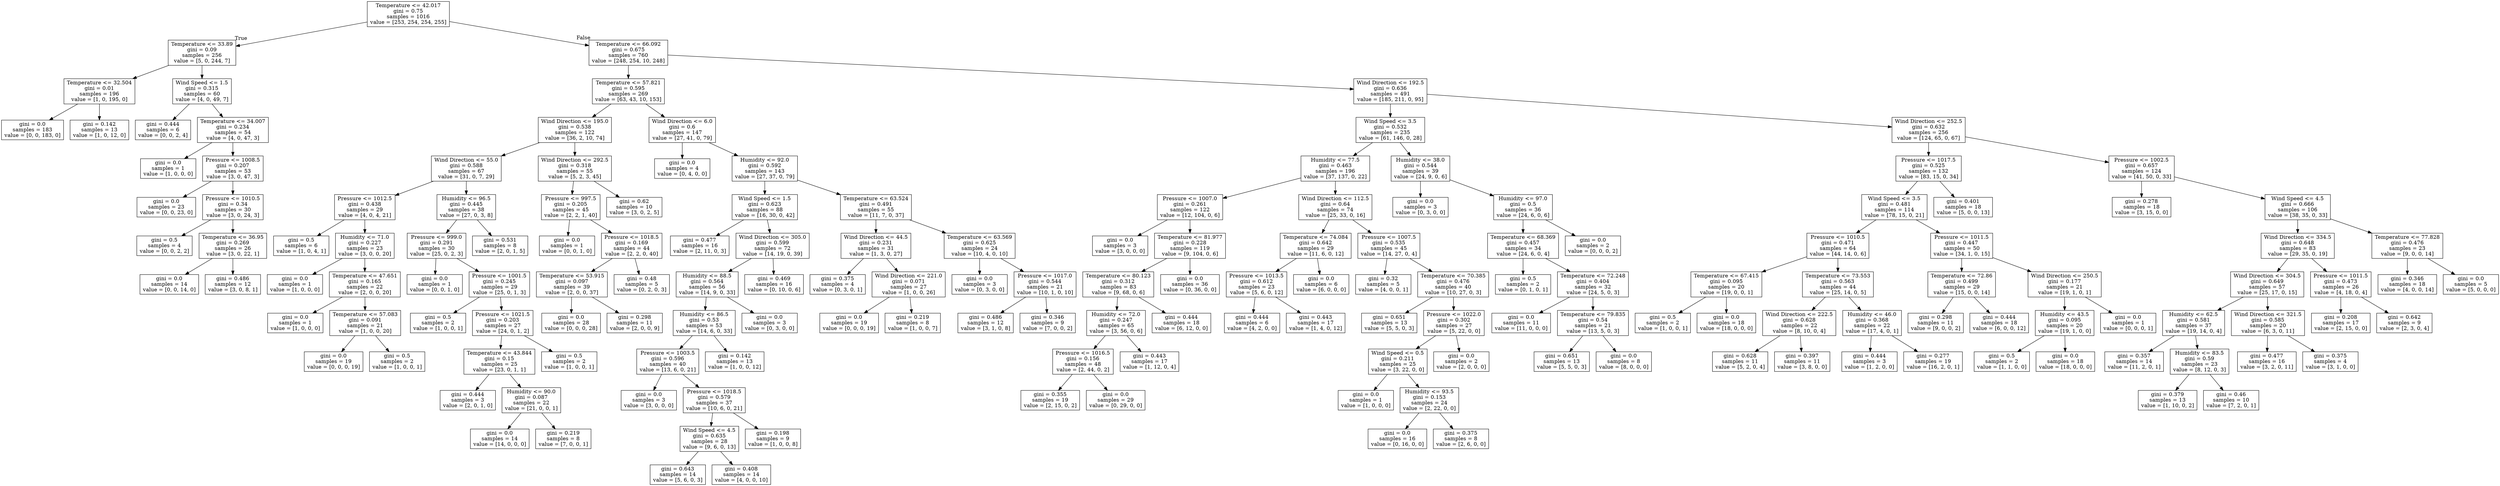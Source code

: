 digraph Tree {
node [shape=box] ;
0 [label="Temperature <= 42.017\ngini = 0.75\nsamples = 1016\nvalue = [253, 254, 254, 255]"] ;
1 [label="Temperature <= 33.89\ngini = 0.09\nsamples = 256\nvalue = [5, 0, 244, 7]"] ;
0 -> 1 [labeldistance=2.5, labelangle=45, headlabel="True"] ;
2 [label="Temperature <= 32.504\ngini = 0.01\nsamples = 196\nvalue = [1, 0, 195, 0]"] ;
1 -> 2 ;
3 [label="gini = 0.0\nsamples = 183\nvalue = [0, 0, 183, 0]"] ;
2 -> 3 ;
4 [label="gini = 0.142\nsamples = 13\nvalue = [1, 0, 12, 0]"] ;
2 -> 4 ;
5 [label="Wind Speed <= 1.5\ngini = 0.315\nsamples = 60\nvalue = [4, 0, 49, 7]"] ;
1 -> 5 ;
6 [label="gini = 0.444\nsamples = 6\nvalue = [0, 0, 2, 4]"] ;
5 -> 6 ;
7 [label="Temperature <= 34.007\ngini = 0.234\nsamples = 54\nvalue = [4, 0, 47, 3]"] ;
5 -> 7 ;
8 [label="gini = 0.0\nsamples = 1\nvalue = [1, 0, 0, 0]"] ;
7 -> 8 ;
9 [label="Pressure <= 1008.5\ngini = 0.207\nsamples = 53\nvalue = [3, 0, 47, 3]"] ;
7 -> 9 ;
10 [label="gini = 0.0\nsamples = 23\nvalue = [0, 0, 23, 0]"] ;
9 -> 10 ;
11 [label="Pressure <= 1010.5\ngini = 0.34\nsamples = 30\nvalue = [3, 0, 24, 3]"] ;
9 -> 11 ;
12 [label="gini = 0.5\nsamples = 4\nvalue = [0, 0, 2, 2]"] ;
11 -> 12 ;
13 [label="Temperature <= 36.95\ngini = 0.269\nsamples = 26\nvalue = [3, 0, 22, 1]"] ;
11 -> 13 ;
14 [label="gini = 0.0\nsamples = 14\nvalue = [0, 0, 14, 0]"] ;
13 -> 14 ;
15 [label="gini = 0.486\nsamples = 12\nvalue = [3, 0, 8, 1]"] ;
13 -> 15 ;
16 [label="Temperature <= 66.092\ngini = 0.675\nsamples = 760\nvalue = [248, 254, 10, 248]"] ;
0 -> 16 [labeldistance=2.5, labelangle=-45, headlabel="False"] ;
17 [label="Temperature <= 57.821\ngini = 0.595\nsamples = 269\nvalue = [63, 43, 10, 153]"] ;
16 -> 17 ;
18 [label="Wind Direction <= 195.0\ngini = 0.538\nsamples = 122\nvalue = [36, 2, 10, 74]"] ;
17 -> 18 ;
19 [label="Wind Direction <= 55.0\ngini = 0.588\nsamples = 67\nvalue = [31, 0, 7, 29]"] ;
18 -> 19 ;
20 [label="Pressure <= 1012.5\ngini = 0.438\nsamples = 29\nvalue = [4, 0, 4, 21]"] ;
19 -> 20 ;
21 [label="gini = 0.5\nsamples = 6\nvalue = [1, 0, 4, 1]"] ;
20 -> 21 ;
22 [label="Humidity <= 71.0\ngini = 0.227\nsamples = 23\nvalue = [3, 0, 0, 20]"] ;
20 -> 22 ;
23 [label="gini = 0.0\nsamples = 1\nvalue = [1, 0, 0, 0]"] ;
22 -> 23 ;
24 [label="Temperature <= 47.651\ngini = 0.165\nsamples = 22\nvalue = [2, 0, 0, 20]"] ;
22 -> 24 ;
25 [label="gini = 0.0\nsamples = 1\nvalue = [1, 0, 0, 0]"] ;
24 -> 25 ;
26 [label="Temperature <= 57.083\ngini = 0.091\nsamples = 21\nvalue = [1, 0, 0, 20]"] ;
24 -> 26 ;
27 [label="gini = 0.0\nsamples = 19\nvalue = [0, 0, 0, 19]"] ;
26 -> 27 ;
28 [label="gini = 0.5\nsamples = 2\nvalue = [1, 0, 0, 1]"] ;
26 -> 28 ;
29 [label="Humidity <= 96.5\ngini = 0.445\nsamples = 38\nvalue = [27, 0, 3, 8]"] ;
19 -> 29 ;
30 [label="Pressure <= 999.0\ngini = 0.291\nsamples = 30\nvalue = [25, 0, 2, 3]"] ;
29 -> 30 ;
31 [label="gini = 0.0\nsamples = 1\nvalue = [0, 0, 1, 0]"] ;
30 -> 31 ;
32 [label="Pressure <= 1001.5\ngini = 0.245\nsamples = 29\nvalue = [25, 0, 1, 3]"] ;
30 -> 32 ;
33 [label="gini = 0.5\nsamples = 2\nvalue = [1, 0, 0, 1]"] ;
32 -> 33 ;
34 [label="Pressure <= 1021.5\ngini = 0.203\nsamples = 27\nvalue = [24, 0, 1, 2]"] ;
32 -> 34 ;
35 [label="Temperature <= 43.844\ngini = 0.15\nsamples = 25\nvalue = [23, 0, 1, 1]"] ;
34 -> 35 ;
36 [label="gini = 0.444\nsamples = 3\nvalue = [2, 0, 1, 0]"] ;
35 -> 36 ;
37 [label="Humidity <= 90.0\ngini = 0.087\nsamples = 22\nvalue = [21, 0, 0, 1]"] ;
35 -> 37 ;
38 [label="gini = 0.0\nsamples = 14\nvalue = [14, 0, 0, 0]"] ;
37 -> 38 ;
39 [label="gini = 0.219\nsamples = 8\nvalue = [7, 0, 0, 1]"] ;
37 -> 39 ;
40 [label="gini = 0.5\nsamples = 2\nvalue = [1, 0, 0, 1]"] ;
34 -> 40 ;
41 [label="gini = 0.531\nsamples = 8\nvalue = [2, 0, 1, 5]"] ;
29 -> 41 ;
42 [label="Wind Direction <= 292.5\ngini = 0.318\nsamples = 55\nvalue = [5, 2, 3, 45]"] ;
18 -> 42 ;
43 [label="Pressure <= 997.5\ngini = 0.205\nsamples = 45\nvalue = [2, 2, 1, 40]"] ;
42 -> 43 ;
44 [label="gini = 0.0\nsamples = 1\nvalue = [0, 0, 1, 0]"] ;
43 -> 44 ;
45 [label="Pressure <= 1018.5\ngini = 0.169\nsamples = 44\nvalue = [2, 2, 0, 40]"] ;
43 -> 45 ;
46 [label="Temperature <= 53.915\ngini = 0.097\nsamples = 39\nvalue = [2, 0, 0, 37]"] ;
45 -> 46 ;
47 [label="gini = 0.0\nsamples = 28\nvalue = [0, 0, 0, 28]"] ;
46 -> 47 ;
48 [label="gini = 0.298\nsamples = 11\nvalue = [2, 0, 0, 9]"] ;
46 -> 48 ;
49 [label="gini = 0.48\nsamples = 5\nvalue = [0, 2, 0, 3]"] ;
45 -> 49 ;
50 [label="gini = 0.62\nsamples = 10\nvalue = [3, 0, 2, 5]"] ;
42 -> 50 ;
51 [label="Wind Direction <= 6.0\ngini = 0.6\nsamples = 147\nvalue = [27, 41, 0, 79]"] ;
17 -> 51 ;
52 [label="gini = 0.0\nsamples = 4\nvalue = [0, 4, 0, 0]"] ;
51 -> 52 ;
53 [label="Humidity <= 92.0\ngini = 0.592\nsamples = 143\nvalue = [27, 37, 0, 79]"] ;
51 -> 53 ;
54 [label="Wind Speed <= 1.5\ngini = 0.623\nsamples = 88\nvalue = [16, 30, 0, 42]"] ;
53 -> 54 ;
55 [label="gini = 0.477\nsamples = 16\nvalue = [2, 11, 0, 3]"] ;
54 -> 55 ;
56 [label="Wind Direction <= 305.0\ngini = 0.599\nsamples = 72\nvalue = [14, 19, 0, 39]"] ;
54 -> 56 ;
57 [label="Humidity <= 88.5\ngini = 0.564\nsamples = 56\nvalue = [14, 9, 0, 33]"] ;
56 -> 57 ;
58 [label="Humidity <= 86.5\ngini = 0.53\nsamples = 53\nvalue = [14, 6, 0, 33]"] ;
57 -> 58 ;
59 [label="Pressure <= 1003.5\ngini = 0.596\nsamples = 40\nvalue = [13, 6, 0, 21]"] ;
58 -> 59 ;
60 [label="gini = 0.0\nsamples = 3\nvalue = [3, 0, 0, 0]"] ;
59 -> 60 ;
61 [label="Pressure <= 1018.5\ngini = 0.579\nsamples = 37\nvalue = [10, 6, 0, 21]"] ;
59 -> 61 ;
62 [label="Wind Speed <= 4.5\ngini = 0.635\nsamples = 28\nvalue = [9, 6, 0, 13]"] ;
61 -> 62 ;
63 [label="gini = 0.643\nsamples = 14\nvalue = [5, 6, 0, 3]"] ;
62 -> 63 ;
64 [label="gini = 0.408\nsamples = 14\nvalue = [4, 0, 0, 10]"] ;
62 -> 64 ;
65 [label="gini = 0.198\nsamples = 9\nvalue = [1, 0, 0, 8]"] ;
61 -> 65 ;
66 [label="gini = 0.142\nsamples = 13\nvalue = [1, 0, 0, 12]"] ;
58 -> 66 ;
67 [label="gini = 0.0\nsamples = 3\nvalue = [0, 3, 0, 0]"] ;
57 -> 67 ;
68 [label="gini = 0.469\nsamples = 16\nvalue = [0, 10, 0, 6]"] ;
56 -> 68 ;
69 [label="Temperature <= 63.524\ngini = 0.491\nsamples = 55\nvalue = [11, 7, 0, 37]"] ;
53 -> 69 ;
70 [label="Wind Direction <= 44.5\ngini = 0.231\nsamples = 31\nvalue = [1, 3, 0, 27]"] ;
69 -> 70 ;
71 [label="gini = 0.375\nsamples = 4\nvalue = [0, 3, 0, 1]"] ;
70 -> 71 ;
72 [label="Wind Direction <= 221.0\ngini = 0.071\nsamples = 27\nvalue = [1, 0, 0, 26]"] ;
70 -> 72 ;
73 [label="gini = 0.0\nsamples = 19\nvalue = [0, 0, 0, 19]"] ;
72 -> 73 ;
74 [label="gini = 0.219\nsamples = 8\nvalue = [1, 0, 0, 7]"] ;
72 -> 74 ;
75 [label="Temperature <= 63.569\ngini = 0.625\nsamples = 24\nvalue = [10, 4, 0, 10]"] ;
69 -> 75 ;
76 [label="gini = 0.0\nsamples = 3\nvalue = [0, 3, 0, 0]"] ;
75 -> 76 ;
77 [label="Pressure <= 1017.0\ngini = 0.544\nsamples = 21\nvalue = [10, 1, 0, 10]"] ;
75 -> 77 ;
78 [label="gini = 0.486\nsamples = 12\nvalue = [3, 1, 0, 8]"] ;
77 -> 78 ;
79 [label="gini = 0.346\nsamples = 9\nvalue = [7, 0, 0, 2]"] ;
77 -> 79 ;
80 [label="Wind Direction <= 192.5\ngini = 0.636\nsamples = 491\nvalue = [185, 211, 0, 95]"] ;
16 -> 80 ;
81 [label="Wind Speed <= 3.5\ngini = 0.532\nsamples = 235\nvalue = [61, 146, 0, 28]"] ;
80 -> 81 ;
82 [label="Humidity <= 77.5\ngini = 0.463\nsamples = 196\nvalue = [37, 137, 0, 22]"] ;
81 -> 82 ;
83 [label="Pressure <= 1007.0\ngini = 0.261\nsamples = 122\nvalue = [12, 104, 0, 6]"] ;
82 -> 83 ;
84 [label="gini = 0.0\nsamples = 3\nvalue = [3, 0, 0, 0]"] ;
83 -> 84 ;
85 [label="Temperature <= 81.977\ngini = 0.228\nsamples = 119\nvalue = [9, 104, 0, 6]"] ;
83 -> 85 ;
86 [label="Temperature <= 80.123\ngini = 0.312\nsamples = 83\nvalue = [9, 68, 0, 6]"] ;
85 -> 86 ;
87 [label="Humidity <= 72.0\ngini = 0.247\nsamples = 65\nvalue = [3, 56, 0, 6]"] ;
86 -> 87 ;
88 [label="Pressure <= 1016.5\ngini = 0.156\nsamples = 48\nvalue = [2, 44, 0, 2]"] ;
87 -> 88 ;
89 [label="gini = 0.355\nsamples = 19\nvalue = [2, 15, 0, 2]"] ;
88 -> 89 ;
90 [label="gini = 0.0\nsamples = 29\nvalue = [0, 29, 0, 0]"] ;
88 -> 90 ;
91 [label="gini = 0.443\nsamples = 17\nvalue = [1, 12, 0, 4]"] ;
87 -> 91 ;
92 [label="gini = 0.444\nsamples = 18\nvalue = [6, 12, 0, 0]"] ;
86 -> 92 ;
93 [label="gini = 0.0\nsamples = 36\nvalue = [0, 36, 0, 0]"] ;
85 -> 93 ;
94 [label="Wind Direction <= 112.5\ngini = 0.64\nsamples = 74\nvalue = [25, 33, 0, 16]"] ;
82 -> 94 ;
95 [label="Temperature <= 74.084\ngini = 0.642\nsamples = 29\nvalue = [11, 6, 0, 12]"] ;
94 -> 95 ;
96 [label="Pressure <= 1013.5\ngini = 0.612\nsamples = 23\nvalue = [5, 6, 0, 12]"] ;
95 -> 96 ;
97 [label="gini = 0.444\nsamples = 6\nvalue = [4, 2, 0, 0]"] ;
96 -> 97 ;
98 [label="gini = 0.443\nsamples = 17\nvalue = [1, 4, 0, 12]"] ;
96 -> 98 ;
99 [label="gini = 0.0\nsamples = 6\nvalue = [6, 0, 0, 0]"] ;
95 -> 99 ;
100 [label="Pressure <= 1007.5\ngini = 0.535\nsamples = 45\nvalue = [14, 27, 0, 4]"] ;
94 -> 100 ;
101 [label="gini = 0.32\nsamples = 5\nvalue = [4, 0, 0, 1]"] ;
100 -> 101 ;
102 [label="Temperature <= 70.385\ngini = 0.476\nsamples = 40\nvalue = [10, 27, 0, 3]"] ;
100 -> 102 ;
103 [label="gini = 0.651\nsamples = 13\nvalue = [5, 5, 0, 3]"] ;
102 -> 103 ;
104 [label="Pressure <= 1022.0\ngini = 0.302\nsamples = 27\nvalue = [5, 22, 0, 0]"] ;
102 -> 104 ;
105 [label="Wind Speed <= 0.5\ngini = 0.211\nsamples = 25\nvalue = [3, 22, 0, 0]"] ;
104 -> 105 ;
106 [label="gini = 0.0\nsamples = 1\nvalue = [1, 0, 0, 0]"] ;
105 -> 106 ;
107 [label="Humidity <= 93.5\ngini = 0.153\nsamples = 24\nvalue = [2, 22, 0, 0]"] ;
105 -> 107 ;
108 [label="gini = 0.0\nsamples = 16\nvalue = [0, 16, 0, 0]"] ;
107 -> 108 ;
109 [label="gini = 0.375\nsamples = 8\nvalue = [2, 6, 0, 0]"] ;
107 -> 109 ;
110 [label="gini = 0.0\nsamples = 2\nvalue = [2, 0, 0, 0]"] ;
104 -> 110 ;
111 [label="Humidity <= 38.0\ngini = 0.544\nsamples = 39\nvalue = [24, 9, 0, 6]"] ;
81 -> 111 ;
112 [label="gini = 0.0\nsamples = 3\nvalue = [0, 3, 0, 0]"] ;
111 -> 112 ;
113 [label="Humidity <= 97.0\ngini = 0.5\nsamples = 36\nvalue = [24, 6, 0, 6]"] ;
111 -> 113 ;
114 [label="Temperature <= 68.369\ngini = 0.457\nsamples = 34\nvalue = [24, 6, 0, 4]"] ;
113 -> 114 ;
115 [label="gini = 0.5\nsamples = 2\nvalue = [0, 1, 0, 1]"] ;
114 -> 115 ;
116 [label="Temperature <= 72.248\ngini = 0.404\nsamples = 32\nvalue = [24, 5, 0, 3]"] ;
114 -> 116 ;
117 [label="gini = 0.0\nsamples = 11\nvalue = [11, 0, 0, 0]"] ;
116 -> 117 ;
118 [label="Temperature <= 79.835\ngini = 0.54\nsamples = 21\nvalue = [13, 5, 0, 3]"] ;
116 -> 118 ;
119 [label="gini = 0.651\nsamples = 13\nvalue = [5, 5, 0, 3]"] ;
118 -> 119 ;
120 [label="gini = 0.0\nsamples = 8\nvalue = [8, 0, 0, 0]"] ;
118 -> 120 ;
121 [label="gini = 0.0\nsamples = 2\nvalue = [0, 0, 0, 2]"] ;
113 -> 121 ;
122 [label="Wind Direction <= 252.5\ngini = 0.632\nsamples = 256\nvalue = [124, 65, 0, 67]"] ;
80 -> 122 ;
123 [label="Pressure <= 1017.5\ngini = 0.525\nsamples = 132\nvalue = [83, 15, 0, 34]"] ;
122 -> 123 ;
124 [label="Wind Speed <= 3.5\ngini = 0.481\nsamples = 114\nvalue = [78, 15, 0, 21]"] ;
123 -> 124 ;
125 [label="Pressure <= 1010.5\ngini = 0.471\nsamples = 64\nvalue = [44, 14, 0, 6]"] ;
124 -> 125 ;
126 [label="Temperature <= 67.415\ngini = 0.095\nsamples = 20\nvalue = [19, 0, 0, 1]"] ;
125 -> 126 ;
127 [label="gini = 0.5\nsamples = 2\nvalue = [1, 0, 0, 1]"] ;
126 -> 127 ;
128 [label="gini = 0.0\nsamples = 18\nvalue = [18, 0, 0, 0]"] ;
126 -> 128 ;
129 [label="Temperature <= 73.553\ngini = 0.563\nsamples = 44\nvalue = [25, 14, 0, 5]"] ;
125 -> 129 ;
130 [label="Wind Direction <= 222.5\ngini = 0.628\nsamples = 22\nvalue = [8, 10, 0, 4]"] ;
129 -> 130 ;
131 [label="gini = 0.628\nsamples = 11\nvalue = [5, 2, 0, 4]"] ;
130 -> 131 ;
132 [label="gini = 0.397\nsamples = 11\nvalue = [3, 8, 0, 0]"] ;
130 -> 132 ;
133 [label="Humidity <= 46.0\ngini = 0.368\nsamples = 22\nvalue = [17, 4, 0, 1]"] ;
129 -> 133 ;
134 [label="gini = 0.444\nsamples = 3\nvalue = [1, 2, 0, 0]"] ;
133 -> 134 ;
135 [label="gini = 0.277\nsamples = 19\nvalue = [16, 2, 0, 1]"] ;
133 -> 135 ;
136 [label="Pressure <= 1011.5\ngini = 0.447\nsamples = 50\nvalue = [34, 1, 0, 15]"] ;
124 -> 136 ;
137 [label="Temperature <= 72.86\ngini = 0.499\nsamples = 29\nvalue = [15, 0, 0, 14]"] ;
136 -> 137 ;
138 [label="gini = 0.298\nsamples = 11\nvalue = [9, 0, 0, 2]"] ;
137 -> 138 ;
139 [label="gini = 0.444\nsamples = 18\nvalue = [6, 0, 0, 12]"] ;
137 -> 139 ;
140 [label="Wind Direction <= 250.5\ngini = 0.177\nsamples = 21\nvalue = [19, 1, 0, 1]"] ;
136 -> 140 ;
141 [label="Humidity <= 43.5\ngini = 0.095\nsamples = 20\nvalue = [19, 1, 0, 0]"] ;
140 -> 141 ;
142 [label="gini = 0.5\nsamples = 2\nvalue = [1, 1, 0, 0]"] ;
141 -> 142 ;
143 [label="gini = 0.0\nsamples = 18\nvalue = [18, 0, 0, 0]"] ;
141 -> 143 ;
144 [label="gini = 0.0\nsamples = 1\nvalue = [0, 0, 0, 1]"] ;
140 -> 144 ;
145 [label="gini = 0.401\nsamples = 18\nvalue = [5, 0, 0, 13]"] ;
123 -> 145 ;
146 [label="Pressure <= 1002.5\ngini = 0.657\nsamples = 124\nvalue = [41, 50, 0, 33]"] ;
122 -> 146 ;
147 [label="gini = 0.278\nsamples = 18\nvalue = [3, 15, 0, 0]"] ;
146 -> 147 ;
148 [label="Wind Speed <= 4.5\ngini = 0.666\nsamples = 106\nvalue = [38, 35, 0, 33]"] ;
146 -> 148 ;
149 [label="Wind Direction <= 334.5\ngini = 0.648\nsamples = 83\nvalue = [29, 35, 0, 19]"] ;
148 -> 149 ;
150 [label="Wind Direction <= 304.5\ngini = 0.649\nsamples = 57\nvalue = [25, 17, 0, 15]"] ;
149 -> 150 ;
151 [label="Humidity <= 62.5\ngini = 0.581\nsamples = 37\nvalue = [19, 14, 0, 4]"] ;
150 -> 151 ;
152 [label="gini = 0.357\nsamples = 14\nvalue = [11, 2, 0, 1]"] ;
151 -> 152 ;
153 [label="Humidity <= 83.5\ngini = 0.59\nsamples = 23\nvalue = [8, 12, 0, 3]"] ;
151 -> 153 ;
154 [label="gini = 0.379\nsamples = 13\nvalue = [1, 10, 0, 2]"] ;
153 -> 154 ;
155 [label="gini = 0.46\nsamples = 10\nvalue = [7, 2, 0, 1]"] ;
153 -> 155 ;
156 [label="Wind Direction <= 321.5\ngini = 0.585\nsamples = 20\nvalue = [6, 3, 0, 11]"] ;
150 -> 156 ;
157 [label="gini = 0.477\nsamples = 16\nvalue = [3, 2, 0, 11]"] ;
156 -> 157 ;
158 [label="gini = 0.375\nsamples = 4\nvalue = [3, 1, 0, 0]"] ;
156 -> 158 ;
159 [label="Pressure <= 1011.5\ngini = 0.473\nsamples = 26\nvalue = [4, 18, 0, 4]"] ;
149 -> 159 ;
160 [label="gini = 0.208\nsamples = 17\nvalue = [2, 15, 0, 0]"] ;
159 -> 160 ;
161 [label="gini = 0.642\nsamples = 9\nvalue = [2, 3, 0, 4]"] ;
159 -> 161 ;
162 [label="Temperature <= 77.828\ngini = 0.476\nsamples = 23\nvalue = [9, 0, 0, 14]"] ;
148 -> 162 ;
163 [label="gini = 0.346\nsamples = 18\nvalue = [4, 0, 0, 14]"] ;
162 -> 163 ;
164 [label="gini = 0.0\nsamples = 5\nvalue = [5, 0, 0, 0]"] ;
162 -> 164 ;
}